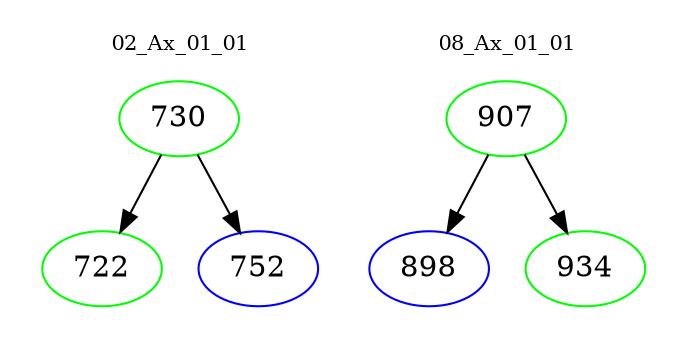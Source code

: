 digraph{
subgraph cluster_0 {
color = white
label = "02_Ax_01_01";
fontsize=10;
T0_730 [label="730", color="green"]
T0_730 -> T0_722 [color="black"]
T0_722 [label="722", color="green"]
T0_730 -> T0_752 [color="black"]
T0_752 [label="752", color="blue"]
}
subgraph cluster_1 {
color = white
label = "08_Ax_01_01";
fontsize=10;
T1_907 [label="907", color="green"]
T1_907 -> T1_898 [color="black"]
T1_898 [label="898", color="blue"]
T1_907 -> T1_934 [color="black"]
T1_934 [label="934", color="green"]
}
}
